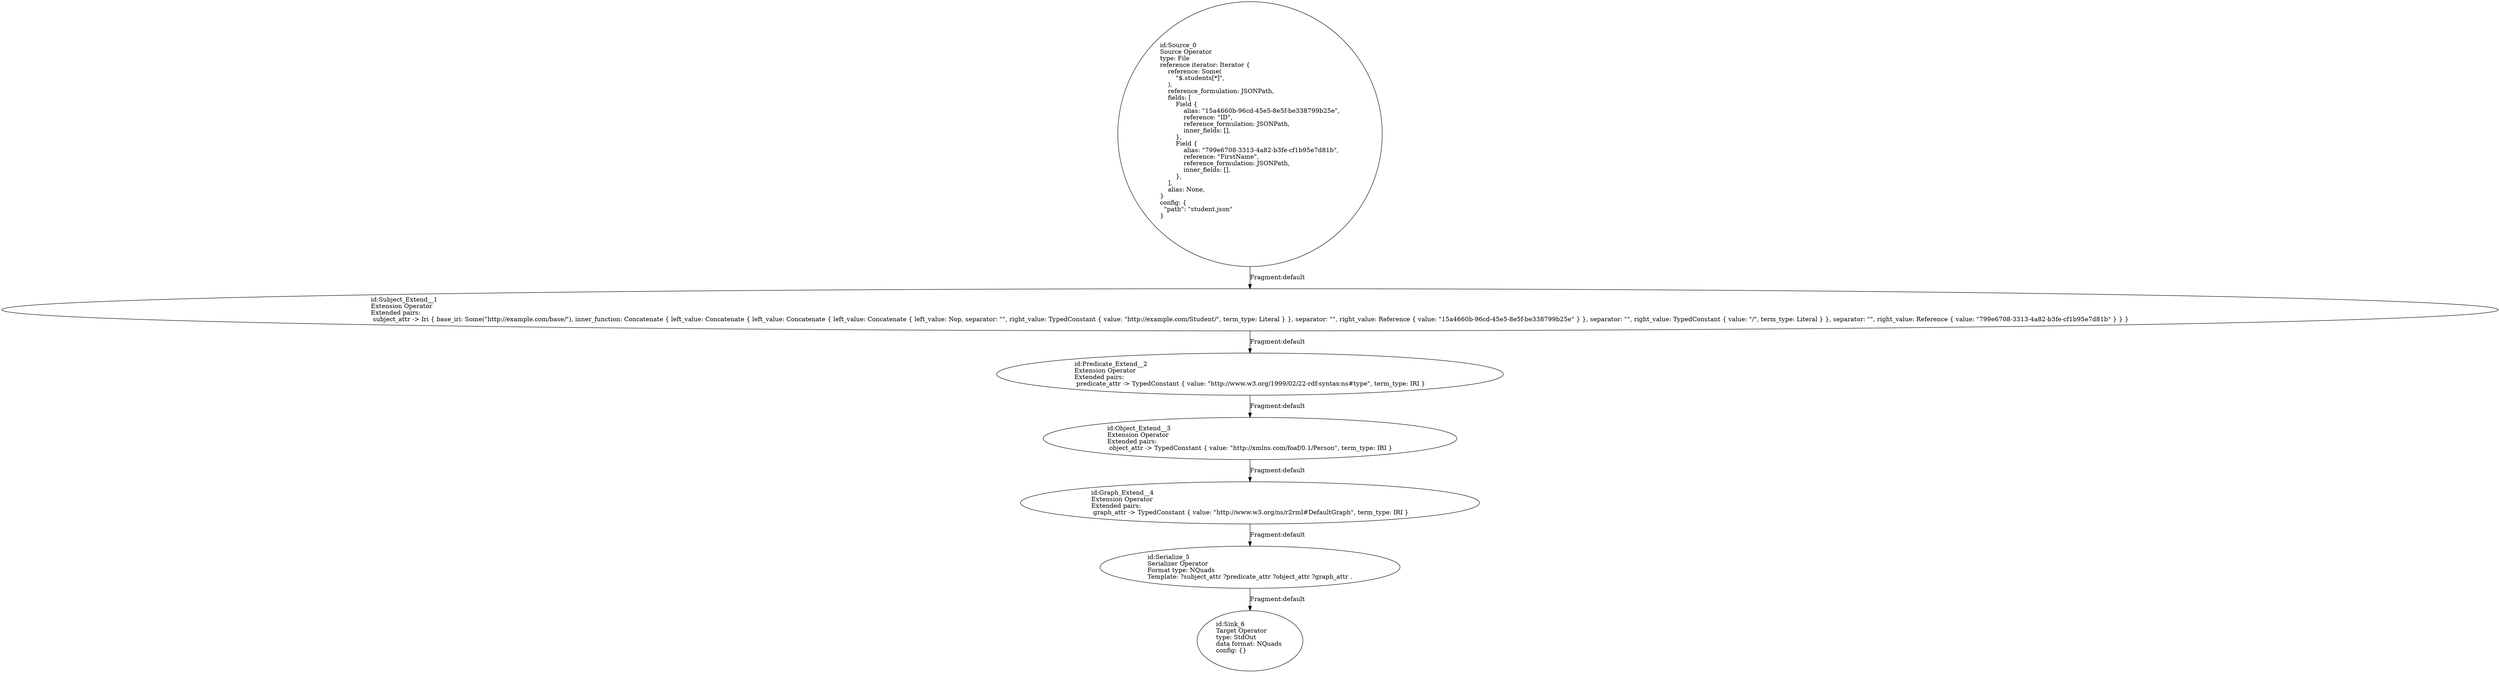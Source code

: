digraph {
    0 [ label = "id:Source_0 \lSource Operator\ltype: File \lreference iterator: Iterator {\l    reference: Some(\l        \"$.students[*]\",\l    ),\l    reference_formulation: JSONPath,\l    fields: [\l        Field {\l            alias: \"15a4660b-96cd-45e5-8e5f-be338799b25e\",\l            reference: \"ID\",\l            reference_formulation: JSONPath,\l            inner_fields: [],\l        },\l        Field {\l            alias: \"799e6708-3313-4a82-b3fe-cf1b95e7d81b\",\l            reference: \"FirstName\",\l            reference_formulation: JSONPath,\l            inner_fields: [],\l        },\l    ],\l    alias: None,\l} \lconfig: {\l  \"path\": \"student.json\"\l}\l             " ]
    1 [ label = "id:Subject_Extend__1 \lExtension Operator\lExtended pairs: \l subject_attr -> Iri { base_iri: Some(\"http://example.com/base/\"), inner_function: Concatenate { left_value: Concatenate { left_value: Concatenate { left_value: Concatenate { left_value: Nop, separator: \"\", right_value: TypedConstant { value: \"http://example.com/Student/\", term_type: Literal } }, separator: \"\", right_value: Reference { value: \"15a4660b-96cd-45e5-8e5f-be338799b25e\" } }, separator: \"\", right_value: TypedConstant { value: \"/\", term_type: Literal } }, separator: \"\", right_value: Reference { value: \"799e6708-3313-4a82-b3fe-cf1b95e7d81b\" } } }" ]
    2 [ label = "id:Predicate_Extend__2 \lExtension Operator\lExtended pairs: \l predicate_attr -> TypedConstant { value: \"http://www.w3.org/1999/02/22-rdf-syntax-ns#type\", term_type: IRI }" ]
    3 [ label = "id:Object_Extend__3 \lExtension Operator\lExtended pairs: \l object_attr -> TypedConstant { value: \"http://xmlns.com/foaf/0.1/Person\", term_type: IRI }" ]
    4 [ label = "id:Graph_Extend__4 \lExtension Operator\lExtended pairs: \l graph_attr -> TypedConstant { value: \"http://www.w3.org/ns/r2rml#DefaultGraph\", term_type: IRI }" ]
    5 [ label = "id:Serialize_5 \lSerializer Operator\lFormat type: NQuads\lTemplate: ?subject_attr ?predicate_attr ?object_attr ?graph_attr ." ]
    6 [ label = "id:Sink_6 \lTarget Operator\ltype: StdOut \ldata format: NQuads \lconfig: {}\l             " ]
    0 -> 1 [ label = "Fragment:default" ]
    1 -> 2 [ label = "Fragment:default" ]
    2 -> 3 [ label = "Fragment:default" ]
    3 -> 4 [ label = "Fragment:default" ]
    4 -> 5 [ label = "Fragment:default" ]
    5 -> 6 [ label = "Fragment:default" ]
}
